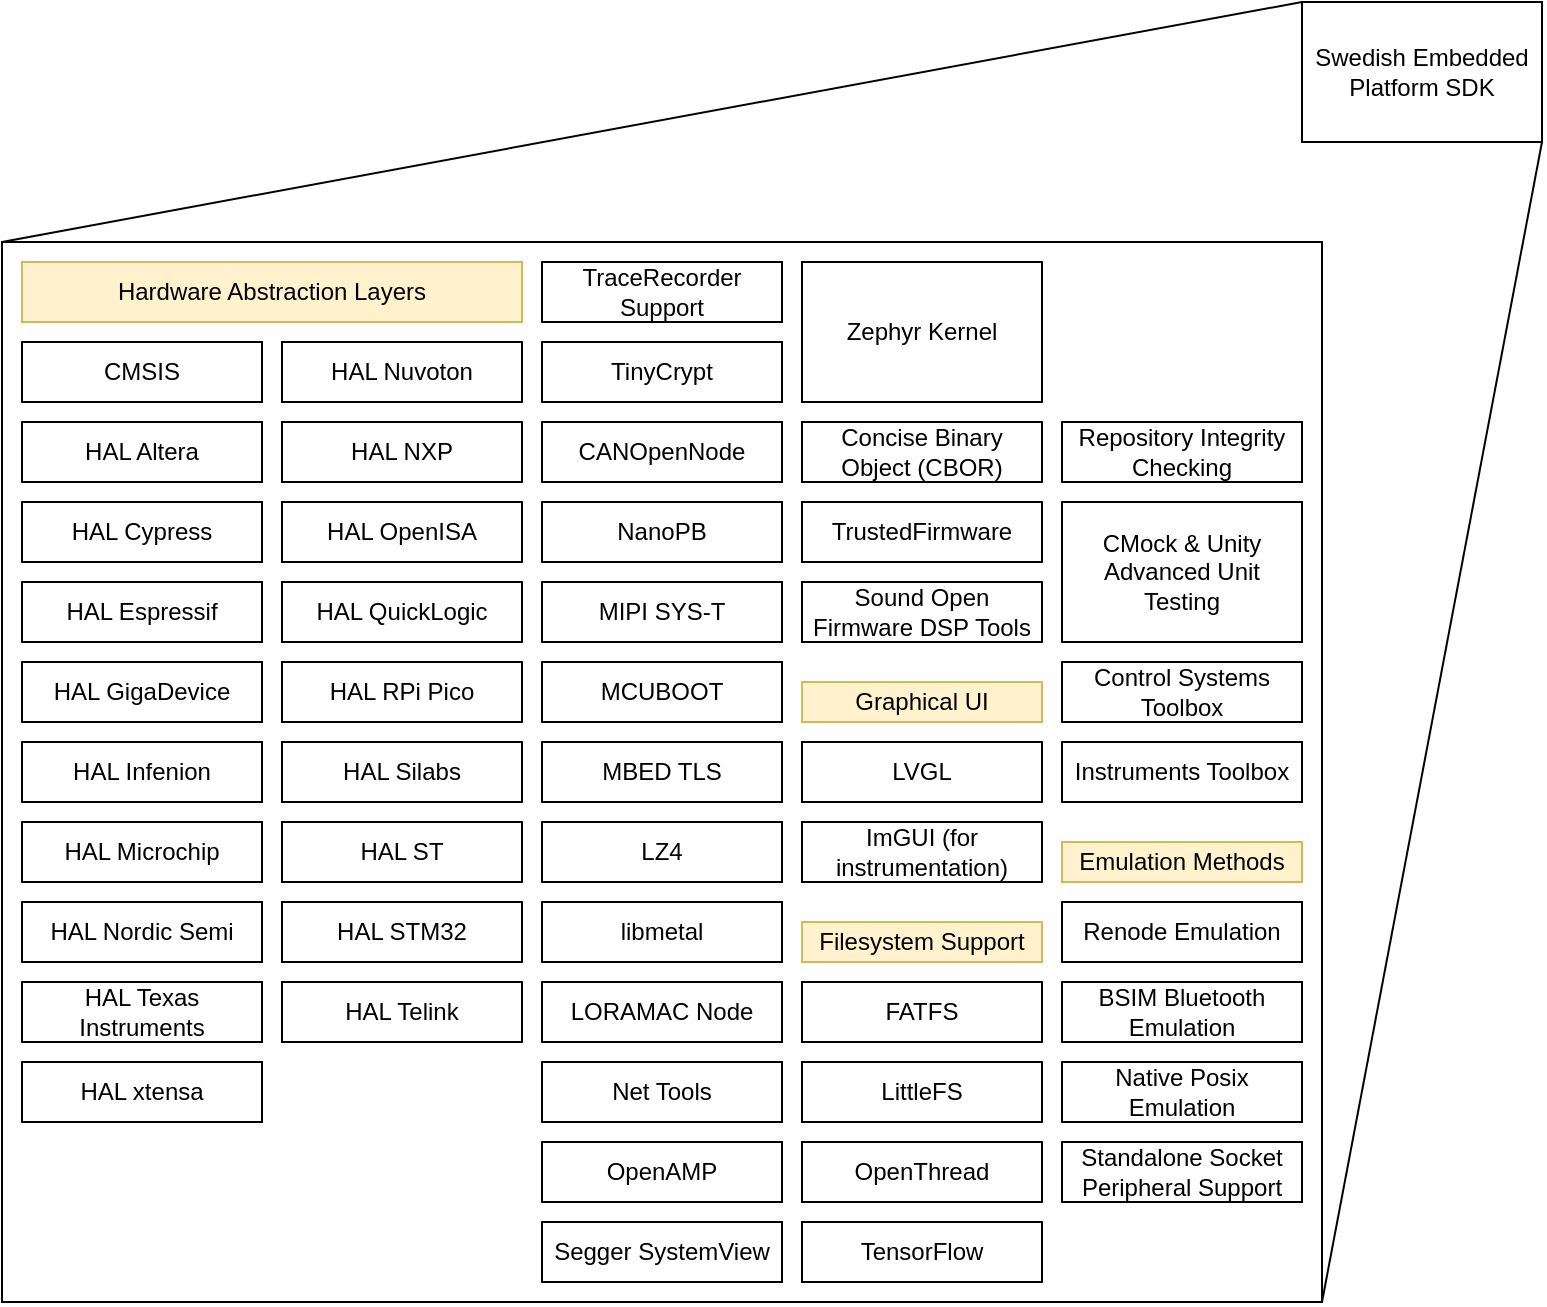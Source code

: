 <mxfile version="20.2.7" type="device"><diagram id="YwAErG4xE0MT4wW34Mic" name="Page-1"><mxGraphModel dx="1101" dy="918" grid="1" gridSize="10" guides="1" tooltips="1" connect="1" arrows="1" fold="1" page="1" pageScale="1" pageWidth="850" pageHeight="1100" math="0" shadow="0"><root><mxCell id="0"/><mxCell id="1" parent="0"/><mxCell id="HpyX6-AAr1E_lmV4Dkx2-76" value="" style="rounded=0;whiteSpace=wrap;html=1;" vertex="1" parent="1"><mxGeometry x="30" y="270" width="660" height="530" as="geometry"/></mxCell><mxCell id="HpyX6-AAr1E_lmV4Dkx2-73" style="edgeStyle=none;rounded=0;orthogonalLoop=1;jettySize=auto;html=1;exitX=0;exitY=0;exitDx=0;exitDy=0;entryX=0;entryY=0;entryDx=0;entryDy=0;endArrow=none;endFill=0;" edge="1" parent="1" source="HpyX6-AAr1E_lmV4Dkx2-15" target="HpyX6-AAr1E_lmV4Dkx2-76"><mxGeometry relative="1" as="geometry"/></mxCell><mxCell id="HpyX6-AAr1E_lmV4Dkx2-74" style="edgeStyle=none;rounded=0;orthogonalLoop=1;jettySize=auto;html=1;exitX=1;exitY=1;exitDx=0;exitDy=0;entryX=1;entryY=1;entryDx=0;entryDy=0;endArrow=none;endFill=0;" edge="1" parent="1" source="HpyX6-AAr1E_lmV4Dkx2-15" target="HpyX6-AAr1E_lmV4Dkx2-76"><mxGeometry relative="1" as="geometry"/></mxCell><mxCell id="HpyX6-AAr1E_lmV4Dkx2-15" value="Swedish Embedded Platform SDK" style="rounded=0;whiteSpace=wrap;html=1;" vertex="1" parent="1"><mxGeometry x="680" y="150" width="120" height="70" as="geometry"/></mxCell><mxCell id="HpyX6-AAr1E_lmV4Dkx2-16" value="Zephyr Kernel" style="rounded=0;whiteSpace=wrap;html=1;" vertex="1" parent="1"><mxGeometry x="430" y="280" width="120" height="70" as="geometry"/></mxCell><mxCell id="HpyX6-AAr1E_lmV4Dkx2-17" value="Repository Integrity Checking" style="rounded=0;whiteSpace=wrap;html=1;" vertex="1" parent="1"><mxGeometry x="560" y="360" width="120" height="30" as="geometry"/></mxCell><mxCell id="HpyX6-AAr1E_lmV4Dkx2-18" value="CMock &amp;amp; Unity Advanced Unit Testing" style="rounded=0;whiteSpace=wrap;html=1;" vertex="1" parent="1"><mxGeometry x="560" y="400" width="120" height="70" as="geometry"/></mxCell><mxCell id="HpyX6-AAr1E_lmV4Dkx2-19" value="Renode Emulation" style="rounded=0;whiteSpace=wrap;html=1;" vertex="1" parent="1"><mxGeometry x="560" y="600" width="120" height="30" as="geometry"/></mxCell><mxCell id="HpyX6-AAr1E_lmV4Dkx2-20" value="Control Systems Toolbox" style="rounded=0;whiteSpace=wrap;html=1;" vertex="1" parent="1"><mxGeometry x="560" y="480" width="120" height="30" as="geometry"/></mxCell><mxCell id="HpyX6-AAr1E_lmV4Dkx2-21" value="Instruments Toolbox" style="rounded=0;whiteSpace=wrap;html=1;" vertex="1" parent="1"><mxGeometry x="560" y="520" width="120" height="30" as="geometry"/></mxCell><mxCell id="HpyX6-AAr1E_lmV4Dkx2-22" value="CANOpenNode" style="rounded=0;whiteSpace=wrap;html=1;" vertex="1" parent="1"><mxGeometry x="300" y="360" width="120" height="30" as="geometry"/></mxCell><mxCell id="HpyX6-AAr1E_lmV4Dkx2-23" value="CMSIS" style="rounded=0;whiteSpace=wrap;html=1;" vertex="1" parent="1"><mxGeometry x="40" y="320" width="120" height="30" as="geometry"/></mxCell><mxCell id="HpyX6-AAr1E_lmV4Dkx2-24" value="FATFS" style="rounded=0;whiteSpace=wrap;html=1;" vertex="1" parent="1"><mxGeometry x="430" y="640" width="120" height="30" as="geometry"/></mxCell><mxCell id="HpyX6-AAr1E_lmV4Dkx2-25" value="HAL Altera" style="rounded=0;whiteSpace=wrap;html=1;" vertex="1" parent="1"><mxGeometry x="40" y="360" width="120" height="30" as="geometry"/></mxCell><mxCell id="HpyX6-AAr1E_lmV4Dkx2-26" value="HAL Cypress" style="rounded=0;whiteSpace=wrap;html=1;" vertex="1" parent="1"><mxGeometry x="40" y="400" width="120" height="30" as="geometry"/></mxCell><mxCell id="HpyX6-AAr1E_lmV4Dkx2-27" value="HAL Espressif" style="rounded=0;whiteSpace=wrap;html=1;" vertex="1" parent="1"><mxGeometry x="40" y="440" width="120" height="30" as="geometry"/></mxCell><mxCell id="HpyX6-AAr1E_lmV4Dkx2-28" value="HAL GigaDevice" style="rounded=0;whiteSpace=wrap;html=1;" vertex="1" parent="1"><mxGeometry x="40" y="480" width="120" height="30" as="geometry"/></mxCell><mxCell id="HpyX6-AAr1E_lmV4Dkx2-29" value="HAL Infenion" style="rounded=0;whiteSpace=wrap;html=1;" vertex="1" parent="1"><mxGeometry x="40" y="520" width="120" height="30" as="geometry"/></mxCell><mxCell id="HpyX6-AAr1E_lmV4Dkx2-30" value="HAL Microchip" style="rounded=0;whiteSpace=wrap;html=1;" vertex="1" parent="1"><mxGeometry x="40" y="560" width="120" height="30" as="geometry"/></mxCell><mxCell id="HpyX6-AAr1E_lmV4Dkx2-31" value="HAL Nordic Semi" style="rounded=0;whiteSpace=wrap;html=1;" vertex="1" parent="1"><mxGeometry x="40" y="600" width="120" height="30" as="geometry"/></mxCell><mxCell id="HpyX6-AAr1E_lmV4Dkx2-32" value="HAL Nuvoton" style="rounded=0;whiteSpace=wrap;html=1;" vertex="1" parent="1"><mxGeometry x="170" y="320" width="120" height="30" as="geometry"/></mxCell><mxCell id="HpyX6-AAr1E_lmV4Dkx2-33" value="HAL NXP" style="rounded=0;whiteSpace=wrap;html=1;" vertex="1" parent="1"><mxGeometry x="170" y="360" width="120" height="30" as="geometry"/></mxCell><mxCell id="HpyX6-AAr1E_lmV4Dkx2-34" value="HAL OpenISA" style="rounded=0;whiteSpace=wrap;html=1;" vertex="1" parent="1"><mxGeometry x="170" y="400" width="120" height="30" as="geometry"/></mxCell><mxCell id="HpyX6-AAr1E_lmV4Dkx2-35" value="HAL QuickLogic" style="rounded=0;whiteSpace=wrap;html=1;" vertex="1" parent="1"><mxGeometry x="170" y="440" width="120" height="30" as="geometry"/></mxCell><mxCell id="HpyX6-AAr1E_lmV4Dkx2-36" value="HAL RPi Pico" style="rounded=0;whiteSpace=wrap;html=1;" vertex="1" parent="1"><mxGeometry x="170" y="480" width="120" height="30" as="geometry"/></mxCell><mxCell id="HpyX6-AAr1E_lmV4Dkx2-37" value="HAL Silabs" style="rounded=0;whiteSpace=wrap;html=1;" vertex="1" parent="1"><mxGeometry x="170" y="520" width="120" height="30" as="geometry"/></mxCell><mxCell id="HpyX6-AAr1E_lmV4Dkx2-38" value="HAL ST" style="rounded=0;whiteSpace=wrap;html=1;" vertex="1" parent="1"><mxGeometry x="170" y="560" width="120" height="30" as="geometry"/></mxCell><mxCell id="HpyX6-AAr1E_lmV4Dkx2-39" value="HAL STM32" style="rounded=0;whiteSpace=wrap;html=1;" vertex="1" parent="1"><mxGeometry x="170" y="600" width="120" height="30" as="geometry"/></mxCell><mxCell id="HpyX6-AAr1E_lmV4Dkx2-40" value="HAL Telink" style="rounded=0;whiteSpace=wrap;html=1;" vertex="1" parent="1"><mxGeometry x="170" y="640" width="120" height="30" as="geometry"/></mxCell><mxCell id="HpyX6-AAr1E_lmV4Dkx2-41" value="HAL Texas Instruments" style="rounded=0;whiteSpace=wrap;html=1;" vertex="1" parent="1"><mxGeometry x="40" y="640" width="120" height="30" as="geometry"/></mxCell><mxCell id="HpyX6-AAr1E_lmV4Dkx2-42" value="HAL xtensa" style="rounded=0;whiteSpace=wrap;html=1;" vertex="1" parent="1"><mxGeometry x="40" y="680" width="120" height="30" as="geometry"/></mxCell><mxCell id="HpyX6-AAr1E_lmV4Dkx2-43" value="libmetal" style="rounded=0;whiteSpace=wrap;html=1;" vertex="1" parent="1"><mxGeometry x="300" y="600" width="120" height="30" as="geometry"/></mxCell><mxCell id="HpyX6-AAr1E_lmV4Dkx2-44" value="LittleFS" style="rounded=0;whiteSpace=wrap;html=1;" vertex="1" parent="1"><mxGeometry x="430" y="680" width="120" height="30" as="geometry"/></mxCell><mxCell id="HpyX6-AAr1E_lmV4Dkx2-45" value="LORAMAC Node" style="rounded=0;whiteSpace=wrap;html=1;" vertex="1" parent="1"><mxGeometry x="300" y="640" width="120" height="30" as="geometry"/></mxCell><mxCell id="HpyX6-AAr1E_lmV4Dkx2-46" value="LVGL" style="rounded=0;whiteSpace=wrap;html=1;" vertex="1" parent="1"><mxGeometry x="430" y="520" width="120" height="30" as="geometry"/></mxCell><mxCell id="HpyX6-AAr1E_lmV4Dkx2-47" value="LZ4" style="rounded=0;whiteSpace=wrap;html=1;" vertex="1" parent="1"><mxGeometry x="300" y="560" width="120" height="30" as="geometry"/></mxCell><mxCell id="HpyX6-AAr1E_lmV4Dkx2-48" value="MBED TLS" style="rounded=0;whiteSpace=wrap;html=1;" vertex="1" parent="1"><mxGeometry x="300" y="520" width="120" height="30" as="geometry"/></mxCell><mxCell id="HpyX6-AAr1E_lmV4Dkx2-49" value="MCUBOOT" style="rounded=0;whiteSpace=wrap;html=1;" vertex="1" parent="1"><mxGeometry x="300" y="480" width="120" height="30" as="geometry"/></mxCell><mxCell id="HpyX6-AAr1E_lmV4Dkx2-50" value="MIPI SYS-T" style="rounded=0;whiteSpace=wrap;html=1;" vertex="1" parent="1"><mxGeometry x="300" y="440" width="120" height="30" as="geometry"/></mxCell><mxCell id="HpyX6-AAr1E_lmV4Dkx2-51" value="NanoPB" style="rounded=0;whiteSpace=wrap;html=1;" vertex="1" parent="1"><mxGeometry x="300" y="400" width="120" height="30" as="geometry"/></mxCell><mxCell id="HpyX6-AAr1E_lmV4Dkx2-52" value="Net Tools" style="rounded=0;whiteSpace=wrap;html=1;" vertex="1" parent="1"><mxGeometry x="300" y="680" width="120" height="30" as="geometry"/></mxCell><mxCell id="HpyX6-AAr1E_lmV4Dkx2-53" value="BSIM Bluetooth Emulation" style="rounded=0;whiteSpace=wrap;html=1;" vertex="1" parent="1"><mxGeometry x="560" y="640" width="120" height="30" as="geometry"/></mxCell><mxCell id="HpyX6-AAr1E_lmV4Dkx2-54" value="Native Posix Emulation" style="rounded=0;whiteSpace=wrap;html=1;" vertex="1" parent="1"><mxGeometry x="560" y="680" width="120" height="30" as="geometry"/></mxCell><mxCell id="HpyX6-AAr1E_lmV4Dkx2-55" value="Emulation Methods" style="rounded=0;whiteSpace=wrap;html=1;fillColor=#fff2cc;strokeColor=#d6b656;" vertex="1" parent="1"><mxGeometry x="560" y="570" width="120" height="20" as="geometry"/></mxCell><mxCell id="HpyX6-AAr1E_lmV4Dkx2-56" value="Hardware Abstraction Layers" style="rounded=0;whiteSpace=wrap;html=1;fillColor=#fff2cc;strokeColor=#d6b656;" vertex="1" parent="1"><mxGeometry x="40" y="280" width="250" height="30" as="geometry"/></mxCell><mxCell id="HpyX6-AAr1E_lmV4Dkx2-57" value="Filesystem Support" style="rounded=0;whiteSpace=wrap;html=1;fillColor=#fff2cc;strokeColor=#d6b656;" vertex="1" parent="1"><mxGeometry x="430" y="610" width="120" height="20" as="geometry"/></mxCell><mxCell id="HpyX6-AAr1E_lmV4Dkx2-58" value="Graphical UI" style="rounded=0;whiteSpace=wrap;html=1;fillColor=#fff2cc;strokeColor=#d6b656;" vertex="1" parent="1"><mxGeometry x="430" y="490" width="120" height="20" as="geometry"/></mxCell><mxCell id="HpyX6-AAr1E_lmV4Dkx2-59" value="ImGUI (for instrumentation)" style="rounded=0;whiteSpace=wrap;html=1;" vertex="1" parent="1"><mxGeometry x="430" y="560" width="120" height="30" as="geometry"/></mxCell><mxCell id="HpyX6-AAr1E_lmV4Dkx2-61" value="OpenAMP" style="rounded=0;whiteSpace=wrap;html=1;" vertex="1" parent="1"><mxGeometry x="300" y="720" width="120" height="30" as="geometry"/></mxCell><mxCell id="HpyX6-AAr1E_lmV4Dkx2-62" value="OpenThread" style="rounded=0;whiteSpace=wrap;html=1;" vertex="1" parent="1"><mxGeometry x="430" y="720" width="120" height="30" as="geometry"/></mxCell><mxCell id="HpyX6-AAr1E_lmV4Dkx2-63" value="Segger SystemView" style="rounded=0;whiteSpace=wrap;html=1;" vertex="1" parent="1"><mxGeometry x="300" y="760" width="120" height="30" as="geometry"/></mxCell><mxCell id="HpyX6-AAr1E_lmV4Dkx2-64" value="TensorFlow" style="rounded=0;whiteSpace=wrap;html=1;" vertex="1" parent="1"><mxGeometry x="430" y="760" width="120" height="30" as="geometry"/></mxCell><mxCell id="HpyX6-AAr1E_lmV4Dkx2-65" value="Sound Open Firmware DSP Tools" style="rounded=0;whiteSpace=wrap;html=1;" vertex="1" parent="1"><mxGeometry x="430" y="440" width="120" height="30" as="geometry"/></mxCell><mxCell id="HpyX6-AAr1E_lmV4Dkx2-66" value="Concise Binary Object (CBOR)" style="rounded=0;whiteSpace=wrap;html=1;" vertex="1" parent="1"><mxGeometry x="430" y="360" width="120" height="30" as="geometry"/></mxCell><mxCell id="HpyX6-AAr1E_lmV4Dkx2-67" value="TinyCrypt" style="rounded=0;whiteSpace=wrap;html=1;" vertex="1" parent="1"><mxGeometry x="300" y="320" width="120" height="30" as="geometry"/></mxCell><mxCell id="HpyX6-AAr1E_lmV4Dkx2-68" value="TraceRecorder Support" style="rounded=0;whiteSpace=wrap;html=1;" vertex="1" parent="1"><mxGeometry x="300" y="280" width="120" height="30" as="geometry"/></mxCell><mxCell id="HpyX6-AAr1E_lmV4Dkx2-69" value="TrustedFirmware" style="rounded=0;whiteSpace=wrap;html=1;" vertex="1" parent="1"><mxGeometry x="430" y="400" width="120" height="30" as="geometry"/></mxCell><mxCell id="HpyX6-AAr1E_lmV4Dkx2-77" value="Standalone Socket Peripheral Support" style="rounded=0;whiteSpace=wrap;html=1;" vertex="1" parent="1"><mxGeometry x="560" y="720" width="120" height="30" as="geometry"/></mxCell></root></mxGraphModel></diagram></mxfile>